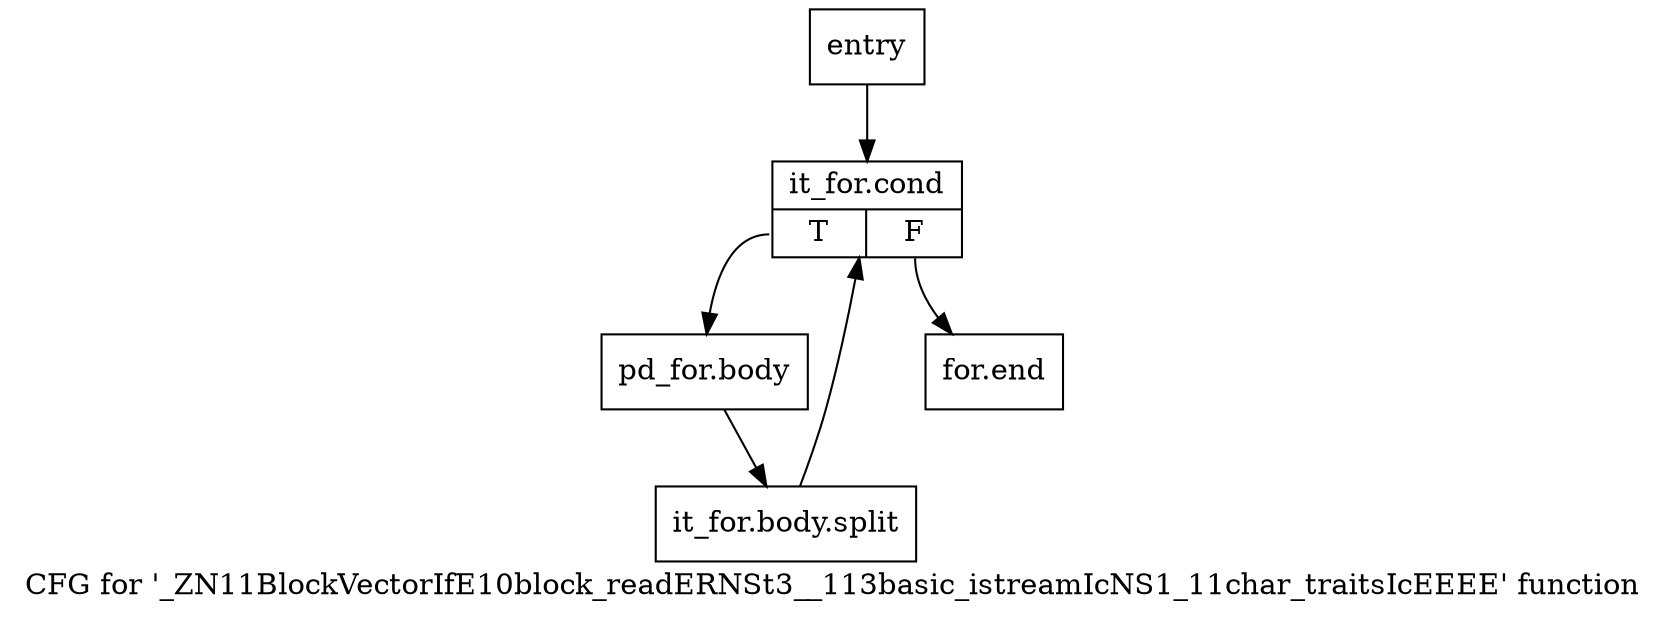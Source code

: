 digraph "CFG for '_ZN11BlockVectorIfE10block_readERNSt3__113basic_istreamIcNS1_11char_traitsIcEEEE' function" {
	label="CFG for '_ZN11BlockVectorIfE10block_readERNSt3__113basic_istreamIcNS1_11char_traitsIcEEEE' function";

	Node0x2f04040 [shape=record,label="{entry}"];
	Node0x2f04040 -> Node0x2f04420;
	Node0x2f04420 [shape=record,label="{it_for.cond|{<s0>T|<s1>F}}"];
	Node0x2f04420:s0 -> Node0x2f04470;
	Node0x2f04420:s1 -> Node0x2f044c0;
	Node0x2f04470 [shape=record,label="{pd_for.body}"];
	Node0x2f04470 -> Node0x7e9c6d0;
	Node0x7e9c6d0 [shape=record,label="{it_for.body.split}"];
	Node0x7e9c6d0 -> Node0x2f04420;
	Node0x2f044c0 [shape=record,label="{for.end}"];
}
